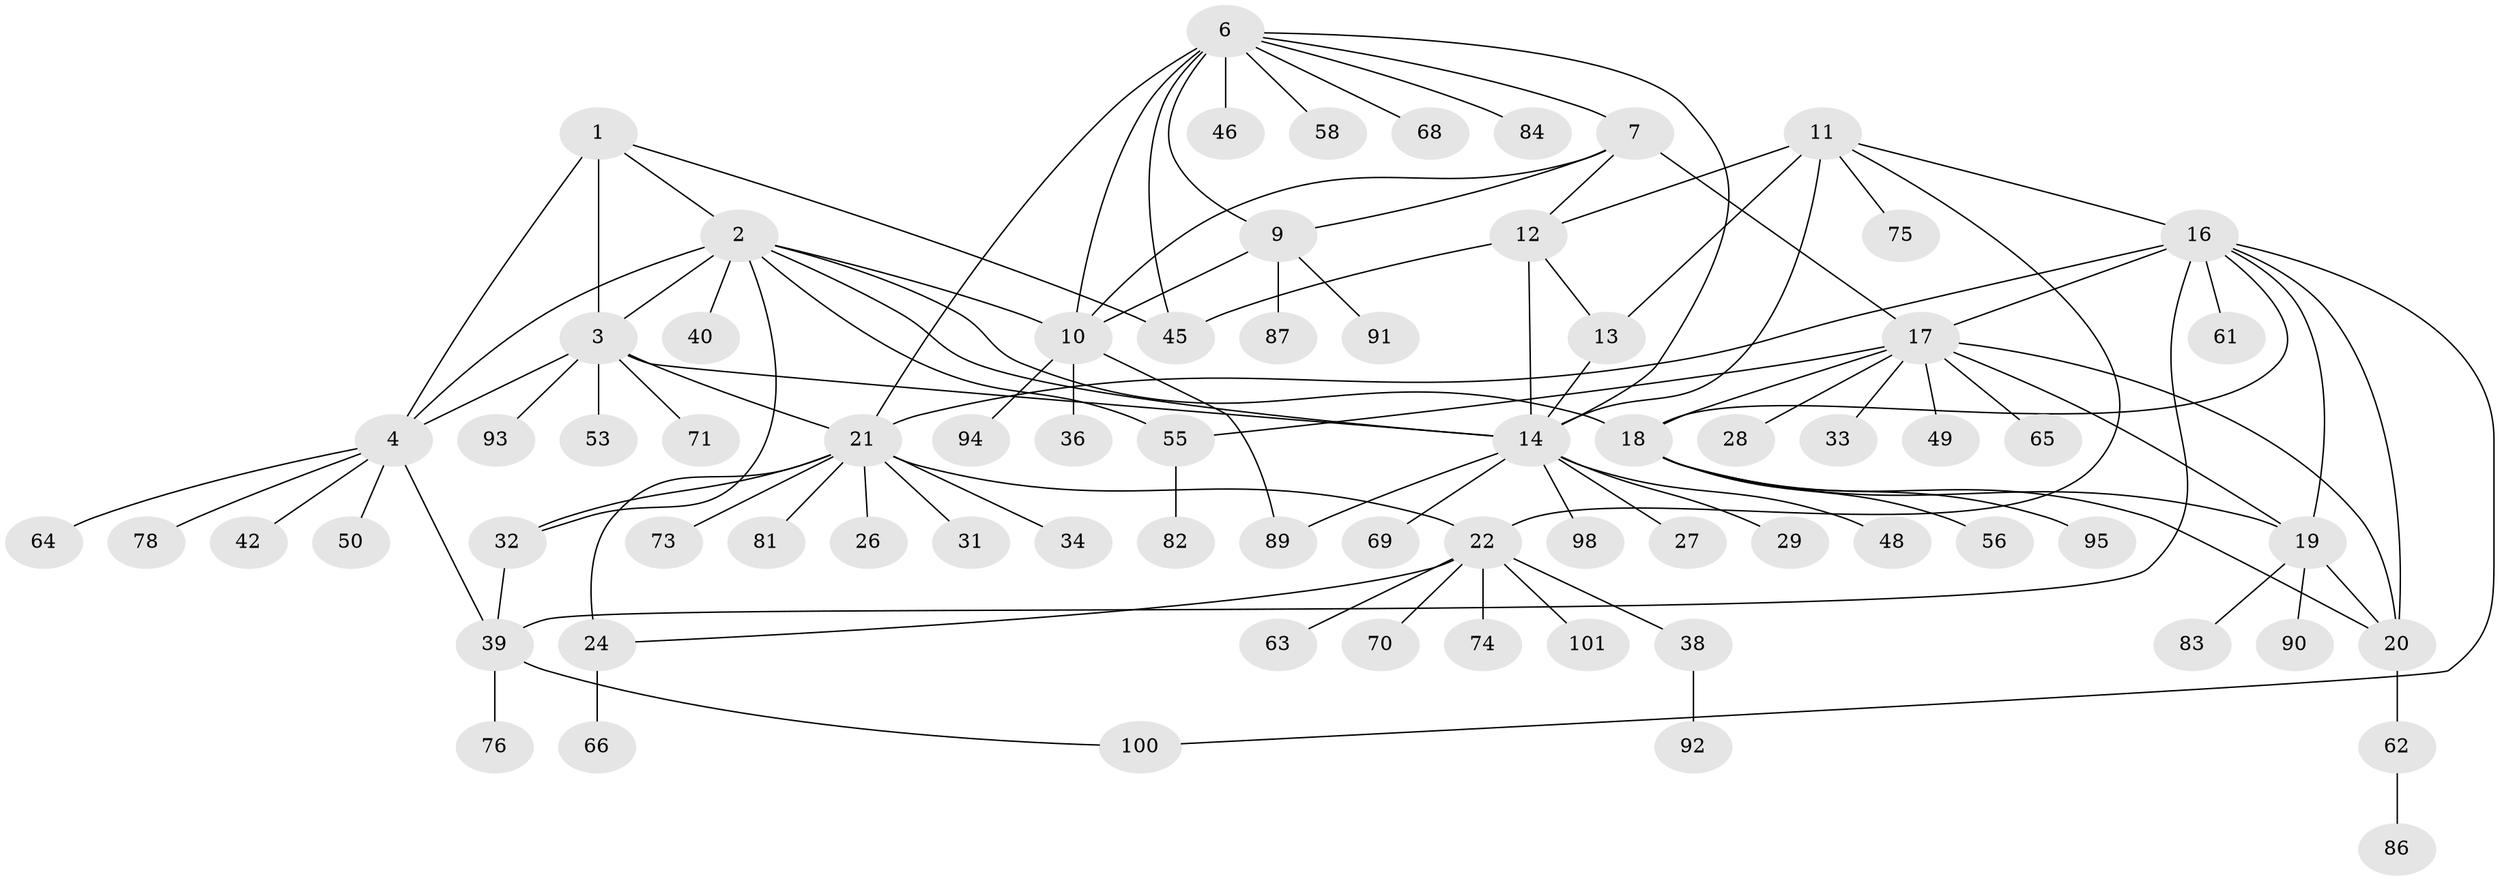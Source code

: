 // original degree distribution, {6: 0.038461538461538464, 9: 0.038461538461538464, 10: 0.009615384615384616, 7: 0.0673076923076923, 8: 0.038461538461538464, 5: 0.019230769230769232, 11: 0.019230769230769232, 4: 0.019230769230769232, 1: 0.5384615384615384, 3: 0.08653846153846154, 2: 0.125}
// Generated by graph-tools (version 1.1) at 2025/42/03/06/25 10:42:07]
// undirected, 73 vertices, 104 edges
graph export_dot {
graph [start="1"]
  node [color=gray90,style=filled];
  1 [super="+54"];
  2 [super="+43"];
  3 [super="+5"];
  4 [super="+97"];
  6 [super="+8"];
  7 [super="+57"];
  9 [super="+77"];
  10 [super="+103"];
  11;
  12 [super="+30"];
  13 [super="+52"];
  14 [super="+15"];
  16 [super="+41"];
  17 [super="+67"];
  18 [super="+60"];
  19 [super="+37"];
  20 [super="+104"];
  21 [super="+23"];
  22 [super="+35"];
  24 [super="+25"];
  26;
  27;
  28;
  29;
  31;
  32 [super="+47"];
  33;
  34 [super="+88"];
  36;
  38 [super="+51"];
  39 [super="+44"];
  40;
  42;
  45 [super="+59"];
  46;
  48 [super="+72"];
  49;
  50;
  53;
  55;
  56;
  58;
  61;
  62 [super="+80"];
  63;
  64;
  65;
  66;
  68 [super="+79"];
  69;
  70;
  71;
  73;
  74;
  75 [super="+96"];
  76 [super="+99"];
  78;
  81 [super="+85"];
  82;
  83;
  84;
  86;
  87;
  89;
  90;
  91;
  92;
  93;
  94;
  95;
  98;
  100 [super="+102"];
  101;
  1 -- 2;
  1 -- 3 [weight=2];
  1 -- 4;
  1 -- 45;
  2 -- 3 [weight=2];
  2 -- 4;
  2 -- 10;
  2 -- 18;
  2 -- 32;
  2 -- 40;
  2 -- 14;
  2 -- 55;
  3 -- 4 [weight=2];
  3 -- 71;
  3 -- 93;
  3 -- 53;
  3 -- 21;
  3 -- 14;
  4 -- 39;
  4 -- 42;
  4 -- 50;
  4 -- 64;
  4 -- 78;
  6 -- 7 [weight=2];
  6 -- 9 [weight=2];
  6 -- 10 [weight=2];
  6 -- 14;
  6 -- 21;
  6 -- 45;
  6 -- 68;
  6 -- 46;
  6 -- 84;
  6 -- 58;
  7 -- 9;
  7 -- 10;
  7 -- 17;
  7 -- 12;
  9 -- 10;
  9 -- 87;
  9 -- 91;
  10 -- 36;
  10 -- 94;
  10 -- 89;
  11 -- 12;
  11 -- 13;
  11 -- 14 [weight=2];
  11 -- 16;
  11 -- 22;
  11 -- 75;
  12 -- 13;
  12 -- 14 [weight=2];
  12 -- 45;
  13 -- 14 [weight=2];
  14 -- 27;
  14 -- 29;
  14 -- 98;
  14 -- 69;
  14 -- 48;
  14 -- 89;
  16 -- 17;
  16 -- 18;
  16 -- 19;
  16 -- 20;
  16 -- 21 [weight=2];
  16 -- 61;
  16 -- 39;
  16 -- 100;
  17 -- 18;
  17 -- 19;
  17 -- 20;
  17 -- 28;
  17 -- 33;
  17 -- 49;
  17 -- 55;
  17 -- 65;
  18 -- 19;
  18 -- 20;
  18 -- 56;
  18 -- 95;
  19 -- 20;
  19 -- 83;
  19 -- 90;
  20 -- 62;
  21 -- 22 [weight=2];
  21 -- 24 [weight=4];
  21 -- 26;
  21 -- 32;
  21 -- 73;
  21 -- 81;
  21 -- 34;
  21 -- 31;
  22 -- 24 [weight=2];
  22 -- 38;
  22 -- 63;
  22 -- 74;
  22 -- 70;
  22 -- 101;
  24 -- 66;
  32 -- 39;
  38 -- 92;
  39 -- 76;
  39 -- 100;
  55 -- 82;
  62 -- 86;
}
